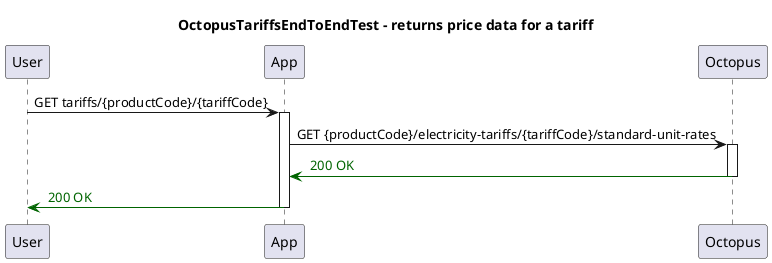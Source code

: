 @startuml
title OctopusTariffsEndToEndTest - returns price data for a tariff
participant "User"
participant "App"
participant "Octopus"
"User" -> "App": GET tariffs/{productCode}/{tariffCode}
activate "App"
"App" -> "Octopus": GET {productCode}/electricity-tariffs/{tariffCode}/standard-unit-rates
activate "Octopus"

"Octopus" -[#DarkGreen]> "App": <color:DarkGreen> 200 OK
deactivate "Octopus"
"App" -[#DarkGreen]> "User": <color:DarkGreen> 200 OK
deactivate "App"
@enduml